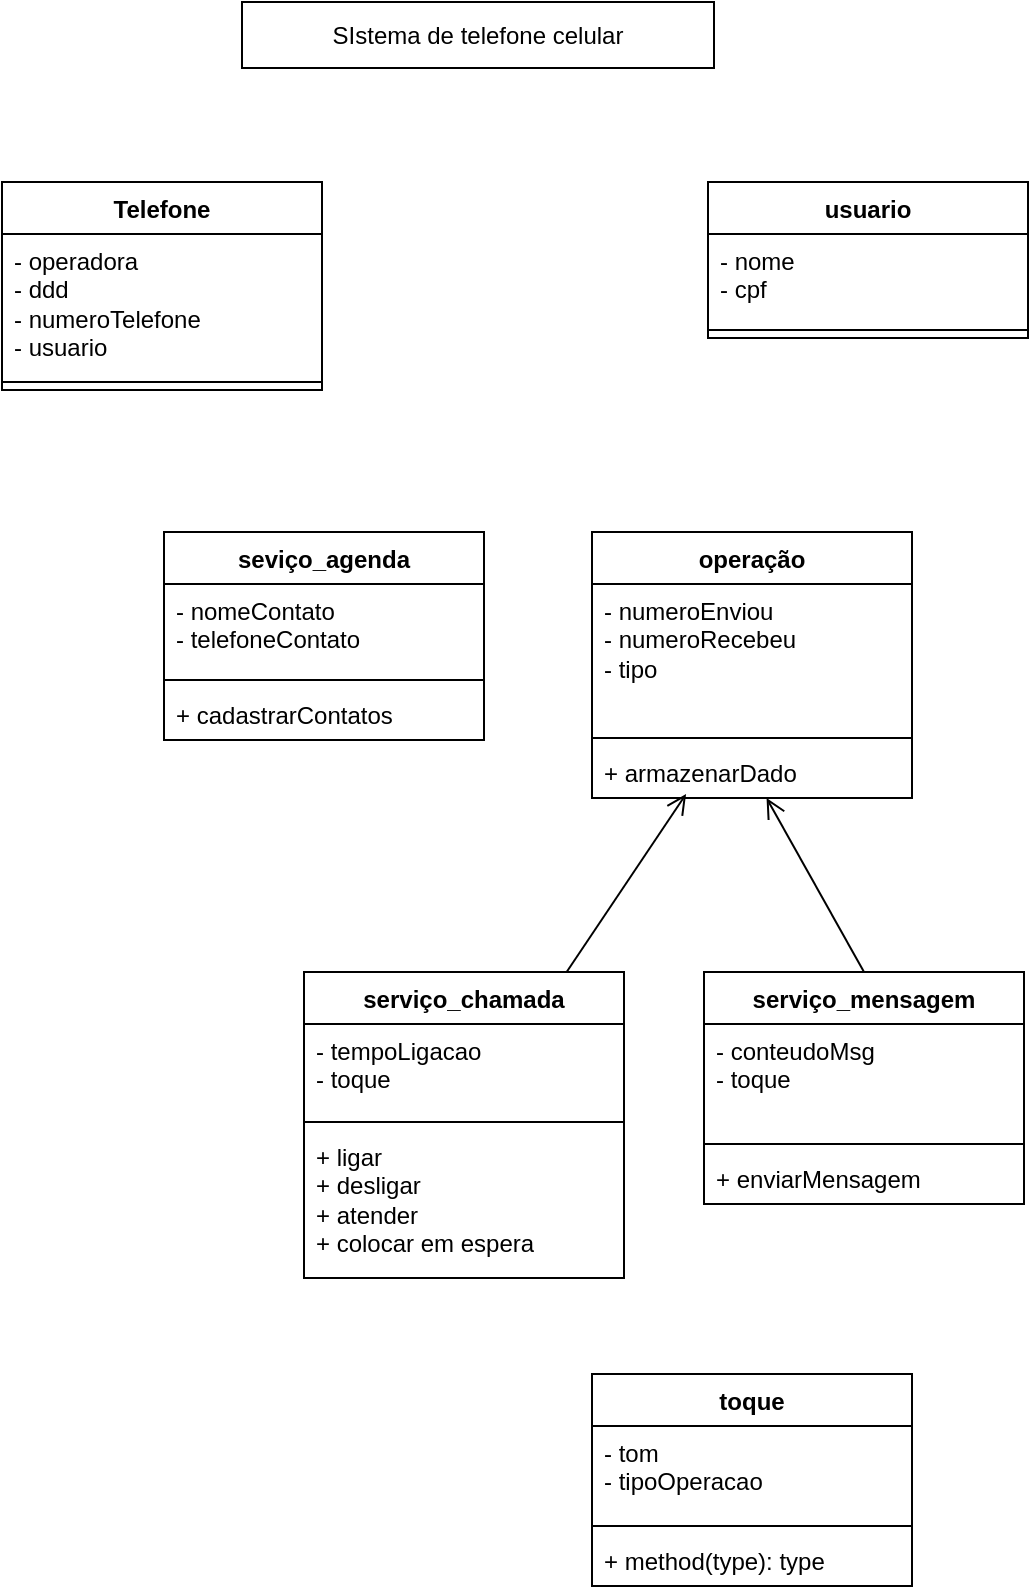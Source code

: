 <mxfile version="24.0.7" type="github" pages="2">
  <diagram name="telefoneClasse" id="-BcGHjdlFHqwT05he9F5">
    <mxGraphModel dx="800" dy="876" grid="0" gridSize="10" guides="1" tooltips="1" connect="1" arrows="1" fold="1" page="0" pageScale="1" pageWidth="827" pageHeight="1169" math="0" shadow="0">
      <root>
        <mxCell id="0" />
        <mxCell id="1" parent="0" />
        <mxCell id="wl5EGdj7di6NqsGAodyM-1" value="Telefone" style="swimlane;fontStyle=1;align=center;verticalAlign=top;childLayout=stackLayout;horizontal=1;startSize=26;horizontalStack=0;resizeParent=1;resizeParentMax=0;resizeLast=0;collapsible=1;marginBottom=0;whiteSpace=wrap;html=1;" vertex="1" parent="1">
          <mxGeometry x="41" y="39" width="160" height="104" as="geometry" />
        </mxCell>
        <mxCell id="wl5EGdj7di6NqsGAodyM-2" value="- operadora&lt;div&gt;- ddd&lt;/div&gt;&lt;div&gt;- numeroTelefone&lt;/div&gt;&lt;div&gt;- usuario&lt;/div&gt;" style="text;strokeColor=none;fillColor=none;align=left;verticalAlign=top;spacingLeft=4;spacingRight=4;overflow=hidden;rotatable=0;points=[[0,0.5],[1,0.5]];portConstraint=eastwest;whiteSpace=wrap;html=1;" vertex="1" parent="wl5EGdj7di6NqsGAodyM-1">
          <mxGeometry y="26" width="160" height="70" as="geometry" />
        </mxCell>
        <mxCell id="wl5EGdj7di6NqsGAodyM-3" value="" style="line;strokeWidth=1;fillColor=none;align=left;verticalAlign=middle;spacingTop=-1;spacingLeft=3;spacingRight=3;rotatable=0;labelPosition=right;points=[];portConstraint=eastwest;strokeColor=inherit;" vertex="1" parent="wl5EGdj7di6NqsGAodyM-1">
          <mxGeometry y="96" width="160" height="8" as="geometry" />
        </mxCell>
        <mxCell id="wl5EGdj7di6NqsGAodyM-5" value="usuario" style="swimlane;fontStyle=1;align=center;verticalAlign=top;childLayout=stackLayout;horizontal=1;startSize=26;horizontalStack=0;resizeParent=1;resizeParentMax=0;resizeLast=0;collapsible=1;marginBottom=0;whiteSpace=wrap;html=1;" vertex="1" parent="1">
          <mxGeometry x="394" y="39" width="160" height="78" as="geometry" />
        </mxCell>
        <mxCell id="wl5EGdj7di6NqsGAodyM-6" value="- nome&lt;div&gt;- cpf&lt;/div&gt;" style="text;strokeColor=none;fillColor=none;align=left;verticalAlign=top;spacingLeft=4;spacingRight=4;overflow=hidden;rotatable=0;points=[[0,0.5],[1,0.5]];portConstraint=eastwest;whiteSpace=wrap;html=1;" vertex="1" parent="wl5EGdj7di6NqsGAodyM-5">
          <mxGeometry y="26" width="160" height="44" as="geometry" />
        </mxCell>
        <mxCell id="wl5EGdj7di6NqsGAodyM-7" value="" style="line;strokeWidth=1;fillColor=none;align=left;verticalAlign=middle;spacingTop=-1;spacingLeft=3;spacingRight=3;rotatable=0;labelPosition=right;points=[];portConstraint=eastwest;strokeColor=inherit;" vertex="1" parent="wl5EGdj7di6NqsGAodyM-5">
          <mxGeometry y="70" width="160" height="8" as="geometry" />
        </mxCell>
        <mxCell id="wl5EGdj7di6NqsGAodyM-9" value="operação" style="swimlane;fontStyle=1;align=center;verticalAlign=top;childLayout=stackLayout;horizontal=1;startSize=26;horizontalStack=0;resizeParent=1;resizeParentMax=0;resizeLast=0;collapsible=1;marginBottom=0;whiteSpace=wrap;html=1;" vertex="1" parent="1">
          <mxGeometry x="336" y="214" width="160" height="133" as="geometry" />
        </mxCell>
        <mxCell id="wl5EGdj7di6NqsGAodyM-10" value="&lt;div&gt;- numeroEnviou&lt;/div&gt;&lt;div&gt;- numeroRecebeu&lt;/div&gt;&lt;div&gt;- tipo&lt;/div&gt;&lt;div&gt;&lt;br&gt;&lt;/div&gt;" style="text;strokeColor=none;fillColor=none;align=left;verticalAlign=top;spacingLeft=4;spacingRight=4;overflow=hidden;rotatable=0;points=[[0,0.5],[1,0.5]];portConstraint=eastwest;whiteSpace=wrap;html=1;" vertex="1" parent="wl5EGdj7di6NqsGAodyM-9">
          <mxGeometry y="26" width="160" height="73" as="geometry" />
        </mxCell>
        <mxCell id="wl5EGdj7di6NqsGAodyM-11" value="" style="line;strokeWidth=1;fillColor=none;align=left;verticalAlign=middle;spacingTop=-1;spacingLeft=3;spacingRight=3;rotatable=0;labelPosition=right;points=[];portConstraint=eastwest;strokeColor=inherit;" vertex="1" parent="wl5EGdj7di6NqsGAodyM-9">
          <mxGeometry y="99" width="160" height="8" as="geometry" />
        </mxCell>
        <mxCell id="wl5EGdj7di6NqsGAodyM-12" value="+ armazenarDado" style="text;strokeColor=none;fillColor=none;align=left;verticalAlign=top;spacingLeft=4;spacingRight=4;overflow=hidden;rotatable=0;points=[[0,0.5],[1,0.5]];portConstraint=eastwest;whiteSpace=wrap;html=1;" vertex="1" parent="wl5EGdj7di6NqsGAodyM-9">
          <mxGeometry y="107" width="160" height="26" as="geometry" />
        </mxCell>
        <mxCell id="PxLBE7AaGh7Sm1hfTBs0-2" style="edgeStyle=none;curved=1;rounded=0;orthogonalLoop=1;jettySize=auto;html=1;exitX=0.5;exitY=0;exitDx=0;exitDy=0;fontSize=12;startSize=8;endSize=8;endArrow=open;endFill=0;" edge="1" parent="1" source="wl5EGdj7di6NqsGAodyM-13" target="wl5EGdj7di6NqsGAodyM-12">
          <mxGeometry relative="1" as="geometry" />
        </mxCell>
        <mxCell id="wl5EGdj7di6NqsGAodyM-13" value="serviço_mensagem" style="swimlane;fontStyle=1;align=center;verticalAlign=top;childLayout=stackLayout;horizontal=1;startSize=26;horizontalStack=0;resizeParent=1;resizeParentMax=0;resizeLast=0;collapsible=1;marginBottom=0;whiteSpace=wrap;html=1;" vertex="1" parent="1">
          <mxGeometry x="392" y="434" width="160" height="116" as="geometry" />
        </mxCell>
        <mxCell id="wl5EGdj7di6NqsGAodyM-14" value="- conteudoMsg&lt;div&gt;- toque&lt;/div&gt;" style="text;strokeColor=none;fillColor=none;align=left;verticalAlign=top;spacingLeft=4;spacingRight=4;overflow=hidden;rotatable=0;points=[[0,0.5],[1,0.5]];portConstraint=eastwest;whiteSpace=wrap;html=1;" vertex="1" parent="wl5EGdj7di6NqsGAodyM-13">
          <mxGeometry y="26" width="160" height="56" as="geometry" />
        </mxCell>
        <mxCell id="wl5EGdj7di6NqsGAodyM-15" value="" style="line;strokeWidth=1;fillColor=none;align=left;verticalAlign=middle;spacingTop=-1;spacingLeft=3;spacingRight=3;rotatable=0;labelPosition=right;points=[];portConstraint=eastwest;strokeColor=inherit;" vertex="1" parent="wl5EGdj7di6NqsGAodyM-13">
          <mxGeometry y="82" width="160" height="8" as="geometry" />
        </mxCell>
        <mxCell id="wl5EGdj7di6NqsGAodyM-16" value="+ enviarMensagem" style="text;strokeColor=none;fillColor=none;align=left;verticalAlign=top;spacingLeft=4;spacingRight=4;overflow=hidden;rotatable=0;points=[[0,0.5],[1,0.5]];portConstraint=eastwest;whiteSpace=wrap;html=1;" vertex="1" parent="wl5EGdj7di6NqsGAodyM-13">
          <mxGeometry y="90" width="160" height="26" as="geometry" />
        </mxCell>
        <mxCell id="wl5EGdj7di6NqsGAodyM-17" value="seviço_agenda" style="swimlane;fontStyle=1;align=center;verticalAlign=top;childLayout=stackLayout;horizontal=1;startSize=26;horizontalStack=0;resizeParent=1;resizeParentMax=0;resizeLast=0;collapsible=1;marginBottom=0;whiteSpace=wrap;html=1;" vertex="1" parent="1">
          <mxGeometry x="122" y="214" width="160" height="104" as="geometry" />
        </mxCell>
        <mxCell id="wl5EGdj7di6NqsGAodyM-18" value="- nomeContato&lt;div&gt;- telefoneContato&lt;/div&gt;" style="text;strokeColor=none;fillColor=none;align=left;verticalAlign=top;spacingLeft=4;spacingRight=4;overflow=hidden;rotatable=0;points=[[0,0.5],[1,0.5]];portConstraint=eastwest;whiteSpace=wrap;html=1;" vertex="1" parent="wl5EGdj7di6NqsGAodyM-17">
          <mxGeometry y="26" width="160" height="44" as="geometry" />
        </mxCell>
        <mxCell id="wl5EGdj7di6NqsGAodyM-19" value="" style="line;strokeWidth=1;fillColor=none;align=left;verticalAlign=middle;spacingTop=-1;spacingLeft=3;spacingRight=3;rotatable=0;labelPosition=right;points=[];portConstraint=eastwest;strokeColor=inherit;" vertex="1" parent="wl5EGdj7di6NqsGAodyM-17">
          <mxGeometry y="70" width="160" height="8" as="geometry" />
        </mxCell>
        <mxCell id="wl5EGdj7di6NqsGAodyM-20" value="+ cadastrarContatos" style="text;strokeColor=none;fillColor=none;align=left;verticalAlign=top;spacingLeft=4;spacingRight=4;overflow=hidden;rotatable=0;points=[[0,0.5],[1,0.5]];portConstraint=eastwest;whiteSpace=wrap;html=1;" vertex="1" parent="wl5EGdj7di6NqsGAodyM-17">
          <mxGeometry y="78" width="160" height="26" as="geometry" />
        </mxCell>
        <mxCell id="wl5EGdj7di6NqsGAodyM-21" value="serviço_chamada" style="swimlane;fontStyle=1;align=center;verticalAlign=top;childLayout=stackLayout;horizontal=1;startSize=26;horizontalStack=0;resizeParent=1;resizeParentMax=0;resizeLast=0;collapsible=1;marginBottom=0;whiteSpace=wrap;html=1;" vertex="1" parent="1">
          <mxGeometry x="192" y="434" width="160" height="153" as="geometry" />
        </mxCell>
        <mxCell id="wl5EGdj7di6NqsGAodyM-22" value="- tempoLigacao&lt;div&gt;- toque&lt;/div&gt;" style="text;strokeColor=none;fillColor=none;align=left;verticalAlign=top;spacingLeft=4;spacingRight=4;overflow=hidden;rotatable=0;points=[[0,0.5],[1,0.5]];portConstraint=eastwest;whiteSpace=wrap;html=1;" vertex="1" parent="wl5EGdj7di6NqsGAodyM-21">
          <mxGeometry y="26" width="160" height="45" as="geometry" />
        </mxCell>
        <mxCell id="wl5EGdj7di6NqsGAodyM-23" value="" style="line;strokeWidth=1;fillColor=none;align=left;verticalAlign=middle;spacingTop=-1;spacingLeft=3;spacingRight=3;rotatable=0;labelPosition=right;points=[];portConstraint=eastwest;strokeColor=inherit;" vertex="1" parent="wl5EGdj7di6NqsGAodyM-21">
          <mxGeometry y="71" width="160" height="8" as="geometry" />
        </mxCell>
        <mxCell id="wl5EGdj7di6NqsGAodyM-24" value="+ ligar&lt;div&gt;+ desligar&lt;/div&gt;&lt;div&gt;+ atender&lt;/div&gt;&lt;div&gt;+ colocar em espera&lt;/div&gt;" style="text;strokeColor=none;fillColor=none;align=left;verticalAlign=top;spacingLeft=4;spacingRight=4;overflow=hidden;rotatable=0;points=[[0,0.5],[1,0.5]];portConstraint=eastwest;whiteSpace=wrap;html=1;" vertex="1" parent="wl5EGdj7di6NqsGAodyM-21">
          <mxGeometry y="79" width="160" height="74" as="geometry" />
        </mxCell>
        <mxCell id="wl5EGdj7di6NqsGAodyM-25" value="SIstema de telefone celular" style="html=1;whiteSpace=wrap;" vertex="1" parent="1">
          <mxGeometry x="161" y="-51" width="236" height="33" as="geometry" />
        </mxCell>
        <mxCell id="wl5EGdj7di6NqsGAodyM-30" value="toque" style="swimlane;fontStyle=1;align=center;verticalAlign=top;childLayout=stackLayout;horizontal=1;startSize=26;horizontalStack=0;resizeParent=1;resizeParentMax=0;resizeLast=0;collapsible=1;marginBottom=0;whiteSpace=wrap;html=1;" vertex="1" parent="1">
          <mxGeometry x="336" y="635" width="160" height="106" as="geometry" />
        </mxCell>
        <mxCell id="wl5EGdj7di6NqsGAodyM-31" value="- tom&lt;div&gt;- tipoOperacao&lt;/div&gt;" style="text;strokeColor=none;fillColor=none;align=left;verticalAlign=top;spacingLeft=4;spacingRight=4;overflow=hidden;rotatable=0;points=[[0,0.5],[1,0.5]];portConstraint=eastwest;whiteSpace=wrap;html=1;" vertex="1" parent="wl5EGdj7di6NqsGAodyM-30">
          <mxGeometry y="26" width="160" height="46" as="geometry" />
        </mxCell>
        <mxCell id="wl5EGdj7di6NqsGAodyM-32" value="" style="line;strokeWidth=1;fillColor=none;align=left;verticalAlign=middle;spacingTop=-1;spacingLeft=3;spacingRight=3;rotatable=0;labelPosition=right;points=[];portConstraint=eastwest;strokeColor=inherit;" vertex="1" parent="wl5EGdj7di6NqsGAodyM-30">
          <mxGeometry y="72" width="160" height="8" as="geometry" />
        </mxCell>
        <mxCell id="wl5EGdj7di6NqsGAodyM-33" value="+ method(type): type" style="text;strokeColor=none;fillColor=none;align=left;verticalAlign=top;spacingLeft=4;spacingRight=4;overflow=hidden;rotatable=0;points=[[0,0.5],[1,0.5]];portConstraint=eastwest;whiteSpace=wrap;html=1;" vertex="1" parent="wl5EGdj7di6NqsGAodyM-30">
          <mxGeometry y="80" width="160" height="26" as="geometry" />
        </mxCell>
        <mxCell id="PxLBE7AaGh7Sm1hfTBs0-1" style="edgeStyle=none;curved=1;rounded=0;orthogonalLoop=1;jettySize=auto;html=1;entryX=0.294;entryY=0.923;entryDx=0;entryDy=0;entryPerimeter=0;fontSize=12;startSize=8;endSize=8;endArrow=open;endFill=0;" edge="1" parent="1" source="wl5EGdj7di6NqsGAodyM-21" target="wl5EGdj7di6NqsGAodyM-12">
          <mxGeometry relative="1" as="geometry" />
        </mxCell>
      </root>
    </mxGraphModel>
  </diagram>
  <diagram id="CykrdgxSG63vWffU1WIo" name="telefoneCasoUso">
    <mxGraphModel grid="0" page="0" gridSize="10" guides="1" tooltips="1" connect="1" arrows="1" fold="1" pageScale="1" pageWidth="827" pageHeight="1169" math="0" shadow="0">
      <root>
        <mxCell id="0" />
        <mxCell id="1" parent="0" />
        <mxCell id="yS-bw0r0AxskCmj3F_mT-15" value="SIstema Telefone Celular" style="swimlane;whiteSpace=wrap;html=1;" vertex="1" parent="1">
          <mxGeometry x="-32" y="-86" width="830" height="510" as="geometry" />
        </mxCell>
        <mxCell id="yS-bw0r0AxskCmj3F_mT-8" value="EnviarMensagem" style="ellipse;whiteSpace=wrap;html=1;" vertex="1" parent="yS-bw0r0AxskCmj3F_mT-15">
          <mxGeometry x="22" y="409" width="120" height="80" as="geometry" />
        </mxCell>
        <mxCell id="yS-bw0r0AxskCmj3F_mT-7" value="RealizarChamada" style="ellipse;whiteSpace=wrap;html=1;" vertex="1" parent="yS-bw0r0AxskCmj3F_mT-15">
          <mxGeometry x="170" y="245" width="120" height="80" as="geometry" />
        </mxCell>
        <mxCell id="yS-bw0r0AxskCmj3F_mT-12" value="GerenciarMensagens" style="ellipse;whiteSpace=wrap;html=1;" vertex="1" parent="yS-bw0r0AxskCmj3F_mT-15">
          <mxGeometry x="364" y="401" width="120" height="80" as="geometry" />
        </mxCell>
        <mxCell id="yS-bw0r0AxskCmj3F_mT-19" style="edgeStyle=none;curved=1;rounded=0;orthogonalLoop=1;jettySize=auto;html=1;exitX=1;exitY=0.5;exitDx=0;exitDy=0;fontSize=12;startSize=8;endSize=8;" edge="1" parent="yS-bw0r0AxskCmj3F_mT-15" source="yS-bw0r0AxskCmj3F_mT-8" target="yS-bw0r0AxskCmj3F_mT-12">
          <mxGeometry relative="1" as="geometry" />
        </mxCell>
        <mxCell id="yS-bw0r0AxskCmj3F_mT-13" value="GerenciarChamadas" style="ellipse;whiteSpace=wrap;html=1;" vertex="1" parent="yS-bw0r0AxskCmj3F_mT-15">
          <mxGeometry x="342" y="248" width="120" height="80" as="geometry" />
        </mxCell>
        <mxCell id="yS-bw0r0AxskCmj3F_mT-18" style="edgeStyle=none;curved=1;rounded=0;orthogonalLoop=1;jettySize=auto;html=1;exitX=1;exitY=0.5;exitDx=0;exitDy=0;fontSize=12;startSize=8;endSize=8;" edge="1" parent="yS-bw0r0AxskCmj3F_mT-15" source="yS-bw0r0AxskCmj3F_mT-7" target="yS-bw0r0AxskCmj3F_mT-13">
          <mxGeometry relative="1" as="geometry" />
        </mxCell>
        <mxCell id="yS-bw0r0AxskCmj3F_mT-1" value="ArmazenarRecebidas" style="ellipse;whiteSpace=wrap;html=1;" vertex="1" parent="yS-bw0r0AxskCmj3F_mT-15">
          <mxGeometry x="653" y="313" width="120" height="80" as="geometry" />
        </mxCell>
        <mxCell id="yS-bw0r0AxskCmj3F_mT-20" style="edgeStyle=none;curved=1;rounded=0;orthogonalLoop=1;jettySize=auto;html=1;exitX=1;exitY=0.5;exitDx=0;exitDy=0;fontSize=12;startSize=8;endSize=8;dashed=1;" edge="1" parent="yS-bw0r0AxskCmj3F_mT-15" source="yS-bw0r0AxskCmj3F_mT-28" target="yS-bw0r0AxskCmj3F_mT-1">
          <mxGeometry relative="1" as="geometry" />
        </mxCell>
        <mxCell id="yS-bw0r0AxskCmj3F_mT-21" style="edgeStyle=none;curved=1;rounded=0;orthogonalLoop=1;jettySize=auto;html=1;exitX=1;exitY=0.5;exitDx=0;exitDy=0;fontSize=12;startSize=8;endSize=8;dashed=1;" edge="1" parent="yS-bw0r0AxskCmj3F_mT-15" source="yS-bw0r0AxskCmj3F_mT-31" target="yS-bw0r0AxskCmj3F_mT-1">
          <mxGeometry relative="1" as="geometry" />
        </mxCell>
        <mxCell id="yS-bw0r0AxskCmj3F_mT-14" value="EscolherToque" style="ellipse;whiteSpace=wrap;html=1;" vertex="1" parent="yS-bw0r0AxskCmj3F_mT-15">
          <mxGeometry x="519" y="123" width="120" height="80" as="geometry" />
        </mxCell>
        <mxCell id="yS-bw0r0AxskCmj3F_mT-6" value="cadastrarContato" style="ellipse;whiteSpace=wrap;html=1;" vertex="1" parent="yS-bw0r0AxskCmj3F_mT-15">
          <mxGeometry x="253" y="62" width="120" height="80" as="geometry" />
        </mxCell>
        <mxCell id="yS-bw0r0AxskCmj3F_mT-28" value="&amp;lt;include&amp;gt;" style="text;html=1;align=center;verticalAlign=middle;whiteSpace=wrap;rounded=0;fontSize=13;" vertex="1" parent="yS-bw0r0AxskCmj3F_mT-15">
          <mxGeometry x="521" y="295" width="60" height="30" as="geometry" />
        </mxCell>
        <mxCell id="yS-bw0r0AxskCmj3F_mT-30" value="" style="edgeStyle=none;curved=1;rounded=0;orthogonalLoop=1;jettySize=auto;html=1;exitX=1;exitY=0.5;exitDx=0;exitDy=0;fontSize=12;startSize=8;endSize=8;dashed=1;endArrow=none;endFill=0;" edge="1" parent="yS-bw0r0AxskCmj3F_mT-15" source="yS-bw0r0AxskCmj3F_mT-13" target="yS-bw0r0AxskCmj3F_mT-28">
          <mxGeometry relative="1" as="geometry">
            <mxPoint x="390" y="203" as="sourcePoint" />
            <mxPoint x="585" y="254" as="targetPoint" />
          </mxGeometry>
        </mxCell>
        <mxCell id="yS-bw0r0AxskCmj3F_mT-31" value="&amp;lt;include&amp;gt;" style="text;html=1;align=center;verticalAlign=middle;whiteSpace=wrap;rounded=0;fontSize=12;" vertex="1" parent="yS-bw0r0AxskCmj3F_mT-15">
          <mxGeometry x="552" y="384" width="60" height="30" as="geometry" />
        </mxCell>
        <mxCell id="yS-bw0r0AxskCmj3F_mT-32" value="" style="edgeStyle=none;curved=1;rounded=0;orthogonalLoop=1;jettySize=auto;html=1;exitX=1;exitY=0.5;exitDx=0;exitDy=0;fontSize=12;startSize=8;endSize=8;dashed=1;endArrow=none;endFill=0;" edge="1" parent="yS-bw0r0AxskCmj3F_mT-15" source="yS-bw0r0AxskCmj3F_mT-12" target="yS-bw0r0AxskCmj3F_mT-31">
          <mxGeometry relative="1" as="geometry">
            <mxPoint x="412" y="356" as="sourcePoint" />
            <mxPoint x="589" y="288" as="targetPoint" />
          </mxGeometry>
        </mxCell>
        <mxCell id="yS-bw0r0AxskCmj3F_mT-33" style="edgeStyle=none;curved=1;rounded=0;orthogonalLoop=1;jettySize=auto;html=1;exitX=1;exitY=0;exitDx=0;exitDy=0;entryX=0.3;entryY=0.975;entryDx=0;entryDy=0;entryPerimeter=0;fontSize=12;startSize=8;endSize=8;dashed=1;" edge="1" parent="yS-bw0r0AxskCmj3F_mT-15" source="yS-bw0r0AxskCmj3F_mT-35" target="yS-bw0r0AxskCmj3F_mT-7">
          <mxGeometry relative="1" as="geometry" />
        </mxCell>
        <mxCell id="yS-bw0r0AxskCmj3F_mT-34" style="edgeStyle=none;curved=1;rounded=0;orthogonalLoop=1;jettySize=auto;html=1;exitX=0.5;exitY=0;exitDx=0;exitDy=0;entryX=0.225;entryY=0.975;entryDx=0;entryDy=0;entryPerimeter=0;fontSize=12;startSize=8;endSize=8;dashed=1;" edge="1" parent="yS-bw0r0AxskCmj3F_mT-15" source="yS-bw0r0AxskCmj3F_mT-37" target="yS-bw0r0AxskCmj3F_mT-6">
          <mxGeometry relative="1" as="geometry" />
        </mxCell>
        <mxCell id="yS-bw0r0AxskCmj3F_mT-35" value="&amp;lt;extend&amp;gt;" style="text;html=1;align=center;verticalAlign=middle;whiteSpace=wrap;rounded=0;fontSize=13;" vertex="1" parent="yS-bw0r0AxskCmj3F_mT-15">
          <mxGeometry x="140" y="352" width="60" height="30" as="geometry" />
        </mxCell>
        <mxCell id="yS-bw0r0AxskCmj3F_mT-36" value="" style="edgeStyle=none;curved=1;rounded=0;orthogonalLoop=1;jettySize=auto;html=1;exitX=1;exitY=0;exitDx=0;exitDy=0;entryX=0.3;entryY=0.975;entryDx=0;entryDy=0;entryPerimeter=0;fontSize=12;startSize=8;endSize=8;dashed=1;endArrow=none;endFill=0;" edge="1" parent="yS-bw0r0AxskCmj3F_mT-15" source="yS-bw0r0AxskCmj3F_mT-8" target="yS-bw0r0AxskCmj3F_mT-35">
          <mxGeometry relative="1" as="geometry">
            <mxPoint x="52" y="336" as="sourcePoint" />
            <mxPoint x="134" y="238" as="targetPoint" />
          </mxGeometry>
        </mxCell>
        <mxCell id="yS-bw0r0AxskCmj3F_mT-37" value="&amp;lt;extend&amp;gt;" style="text;html=1;align=center;verticalAlign=middle;whiteSpace=wrap;rounded=0;fontSize=13;" vertex="1" parent="yS-bw0r0AxskCmj3F_mT-15">
          <mxGeometry x="220" y="179" width="60" height="30" as="geometry" />
        </mxCell>
        <mxCell id="yS-bw0r0AxskCmj3F_mT-38" value="" style="edgeStyle=none;curved=1;rounded=0;orthogonalLoop=1;jettySize=auto;html=1;exitX=0.5;exitY=0;exitDx=0;exitDy=0;entryX=0.225;entryY=0.975;entryDx=0;entryDy=0;entryPerimeter=0;fontSize=12;startSize=8;endSize=8;dashed=1;endArrow=none;endFill=0;" edge="1" parent="yS-bw0r0AxskCmj3F_mT-15" source="yS-bw0r0AxskCmj3F_mT-7" target="yS-bw0r0AxskCmj3F_mT-37">
          <mxGeometry relative="1" as="geometry">
            <mxPoint x="158" y="160" as="sourcePoint" />
            <mxPoint x="208" y="55" as="targetPoint" />
          </mxGeometry>
        </mxCell>
        <mxCell id="yS-bw0r0AxskCmj3F_mT-39" value="&lt;h1 style=&quot;margin-top: 0px;&quot;&gt;Duvidas&lt;/h1&gt;&lt;div&gt;Como representar q o toque é para chamada/msg?&amp;nbsp;&lt;span style=&quot;background-color: initial;&quot;&gt;esta correto td? celular pode estar ligado as ações com extend?&amp;nbsp;&lt;/span&gt;&lt;span style=&quot;background-color: initial;&quot;&gt;Não entendi como voltar para o sistema&lt;/span&gt;&lt;/div&gt;" style="text;html=1;whiteSpace=wrap;overflow=hidden;rounded=0;" vertex="1" parent="1">
          <mxGeometry x="853" y="63" width="180" height="120" as="geometry" />
        </mxCell>
        <mxCell id="yS-bw0r0AxskCmj3F_mT-2" value="Celular" style="shape=umlActor;verticalLabelPosition=bottom;verticalAlign=top;html=1;outlineConnect=0;" vertex="1" parent="1">
          <mxGeometry x="-113" y="-1" width="30" height="60" as="geometry" />
        </mxCell>
        <mxCell id="yS-bw0r0AxskCmj3F_mT-16" style="edgeStyle=none;curved=1;rounded=0;orthogonalLoop=1;jettySize=auto;html=1;exitX=1;exitY=1;exitDx=0;exitDy=0;exitPerimeter=0;fontSize=12;startSize=8;endSize=8;" edge="1" parent="1" source="yS-bw0r0AxskCmj3F_mT-2" target="yS-bw0r0AxskCmj3F_mT-7">
          <mxGeometry relative="1" as="geometry" />
        </mxCell>
        <mxCell id="yS-bw0r0AxskCmj3F_mT-17" style="edgeStyle=none;curved=1;rounded=0;orthogonalLoop=1;jettySize=auto;html=1;exitX=1;exitY=1;exitDx=0;exitDy=0;exitPerimeter=0;fontSize=12;startSize=8;endSize=8;" edge="1" parent="1" source="yS-bw0r0AxskCmj3F_mT-2" target="yS-bw0r0AxskCmj3F_mT-8">
          <mxGeometry relative="1" as="geometry" />
        </mxCell>
        <mxCell id="yS-bw0r0AxskCmj3F_mT-3" value="usuario" style="shape=umlActor;verticalLabelPosition=bottom;verticalAlign=top;html=1;outlineConnect=0;" vertex="1" parent="1">
          <mxGeometry x="859" y="-81" width="30" height="60" as="geometry" />
        </mxCell>
        <mxCell id="yS-bw0r0AxskCmj3F_mT-22" style="edgeStyle=none;curved=1;rounded=0;orthogonalLoop=1;jettySize=auto;html=1;exitX=0;exitY=0.333;exitDx=0;exitDy=0;exitPerimeter=0;entryX=1;entryY=0;entryDx=0;entryDy=0;fontSize=12;startSize=8;endSize=8;" edge="1" parent="1" source="yS-bw0r0AxskCmj3F_mT-3" target="yS-bw0r0AxskCmj3F_mT-6">
          <mxGeometry relative="1" as="geometry" />
        </mxCell>
        <mxCell id="yS-bw0r0AxskCmj3F_mT-23" style="edgeStyle=none;curved=1;rounded=0;orthogonalLoop=1;jettySize=auto;html=1;exitX=0;exitY=0.333;exitDx=0;exitDy=0;exitPerimeter=0;fontSize=12;startSize=8;endSize=8;" edge="1" parent="1" source="yS-bw0r0AxskCmj3F_mT-3" target="yS-bw0r0AxskCmj3F_mT-14">
          <mxGeometry relative="1" as="geometry" />
        </mxCell>
        <mxCell id="yS-bw0r0AxskCmj3F_mT-40" value="SIstema Telefone" style="shape=umlActor;verticalLabelPosition=bottom;verticalAlign=top;html=1;outlineConnect=0;" vertex="1" parent="1">
          <mxGeometry x="878" y="277" width="30" height="60" as="geometry" />
        </mxCell>
        <mxCell id="yS-bw0r0AxskCmj3F_mT-41" style="edgeStyle=none;curved=1;rounded=0;orthogonalLoop=1;jettySize=auto;html=1;exitX=0.5;exitY=0;exitDx=0;exitDy=0;fontSize=12;startSize=8;endSize=8;" edge="1" parent="1" source="yS-bw0r0AxskCmj3F_mT-1" target="yS-bw0r0AxskCmj3F_mT-40">
          <mxGeometry relative="1" as="geometry" />
        </mxCell>
      </root>
    </mxGraphModel>
  </diagram>
</mxfile>
